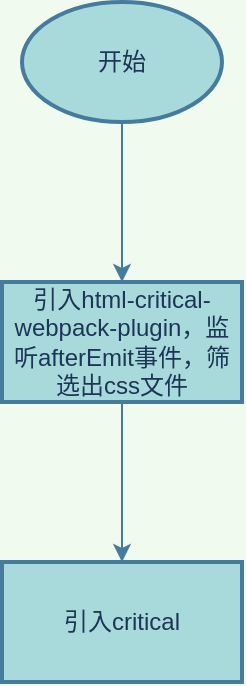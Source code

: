 <mxfile version="14.2.4" type="embed">
    <diagram id="Fx-J4XsVZMPxENSEAi-r" name="Page-1">
        <mxGraphModel dx="806" dy="547" grid="1" gridSize="10" guides="1" tooltips="1" connect="1" arrows="1" fold="1" page="1" pageScale="1" pageWidth="827" pageHeight="1169" background="#F1FAEE" math="0" shadow="0">
            <root>
                <mxCell id="0"/>
                <mxCell id="1" parent="0"/>
                <mxCell id="4" value="" style="edgeStyle=orthogonalEdgeStyle;rounded=0;orthogonalLoop=1;jettySize=auto;html=1;labelBackgroundColor=#F1FAEE;strokeColor=#457B9D;fontColor=#1D3557;" parent="1" source="2" target="3" edge="1">
                    <mxGeometry relative="1" as="geometry"/>
                </mxCell>
                <mxCell id="2" value="开始" style="strokeWidth=2;html=1;shape=mxgraph.flowchart.start_1;whiteSpace=wrap;fillColor=#A8DADC;strokeColor=#457B9D;fontColor=#1D3557;" parent="1" vertex="1">
                    <mxGeometry x="230" y="70" width="100" height="60" as="geometry"/>
                </mxCell>
                <mxCell id="6" value="" style="edgeStyle=orthogonalEdgeStyle;rounded=0;orthogonalLoop=1;jettySize=auto;html=1;labelBackgroundColor=#F1FAEE;strokeColor=#457B9D;fontColor=#1D3557;" parent="1" source="3" target="5" edge="1">
                    <mxGeometry relative="1" as="geometry"/>
                </mxCell>
                <mxCell id="3" value="&lt;span&gt;引入html-critical-webpack-plugin，监听afterEmit事件，筛选出css文件&lt;/span&gt;" style="whiteSpace=wrap;html=1;strokeWidth=2;fillColor=#A8DADC;strokeColor=#457B9D;fontColor=#1D3557;" parent="1" vertex="1">
                    <mxGeometry x="220" y="210" width="120" height="60" as="geometry"/>
                </mxCell>
                <mxCell id="5" value="引入critical" style="whiteSpace=wrap;html=1;strokeWidth=2;fillColor=#A8DADC;strokeColor=#457B9D;fontColor=#1D3557;" parent="1" vertex="1">
                    <mxGeometry x="220" y="350" width="120" height="60" as="geometry"/>
                </mxCell>
            </root>
        </mxGraphModel>
    </diagram>
</mxfile>